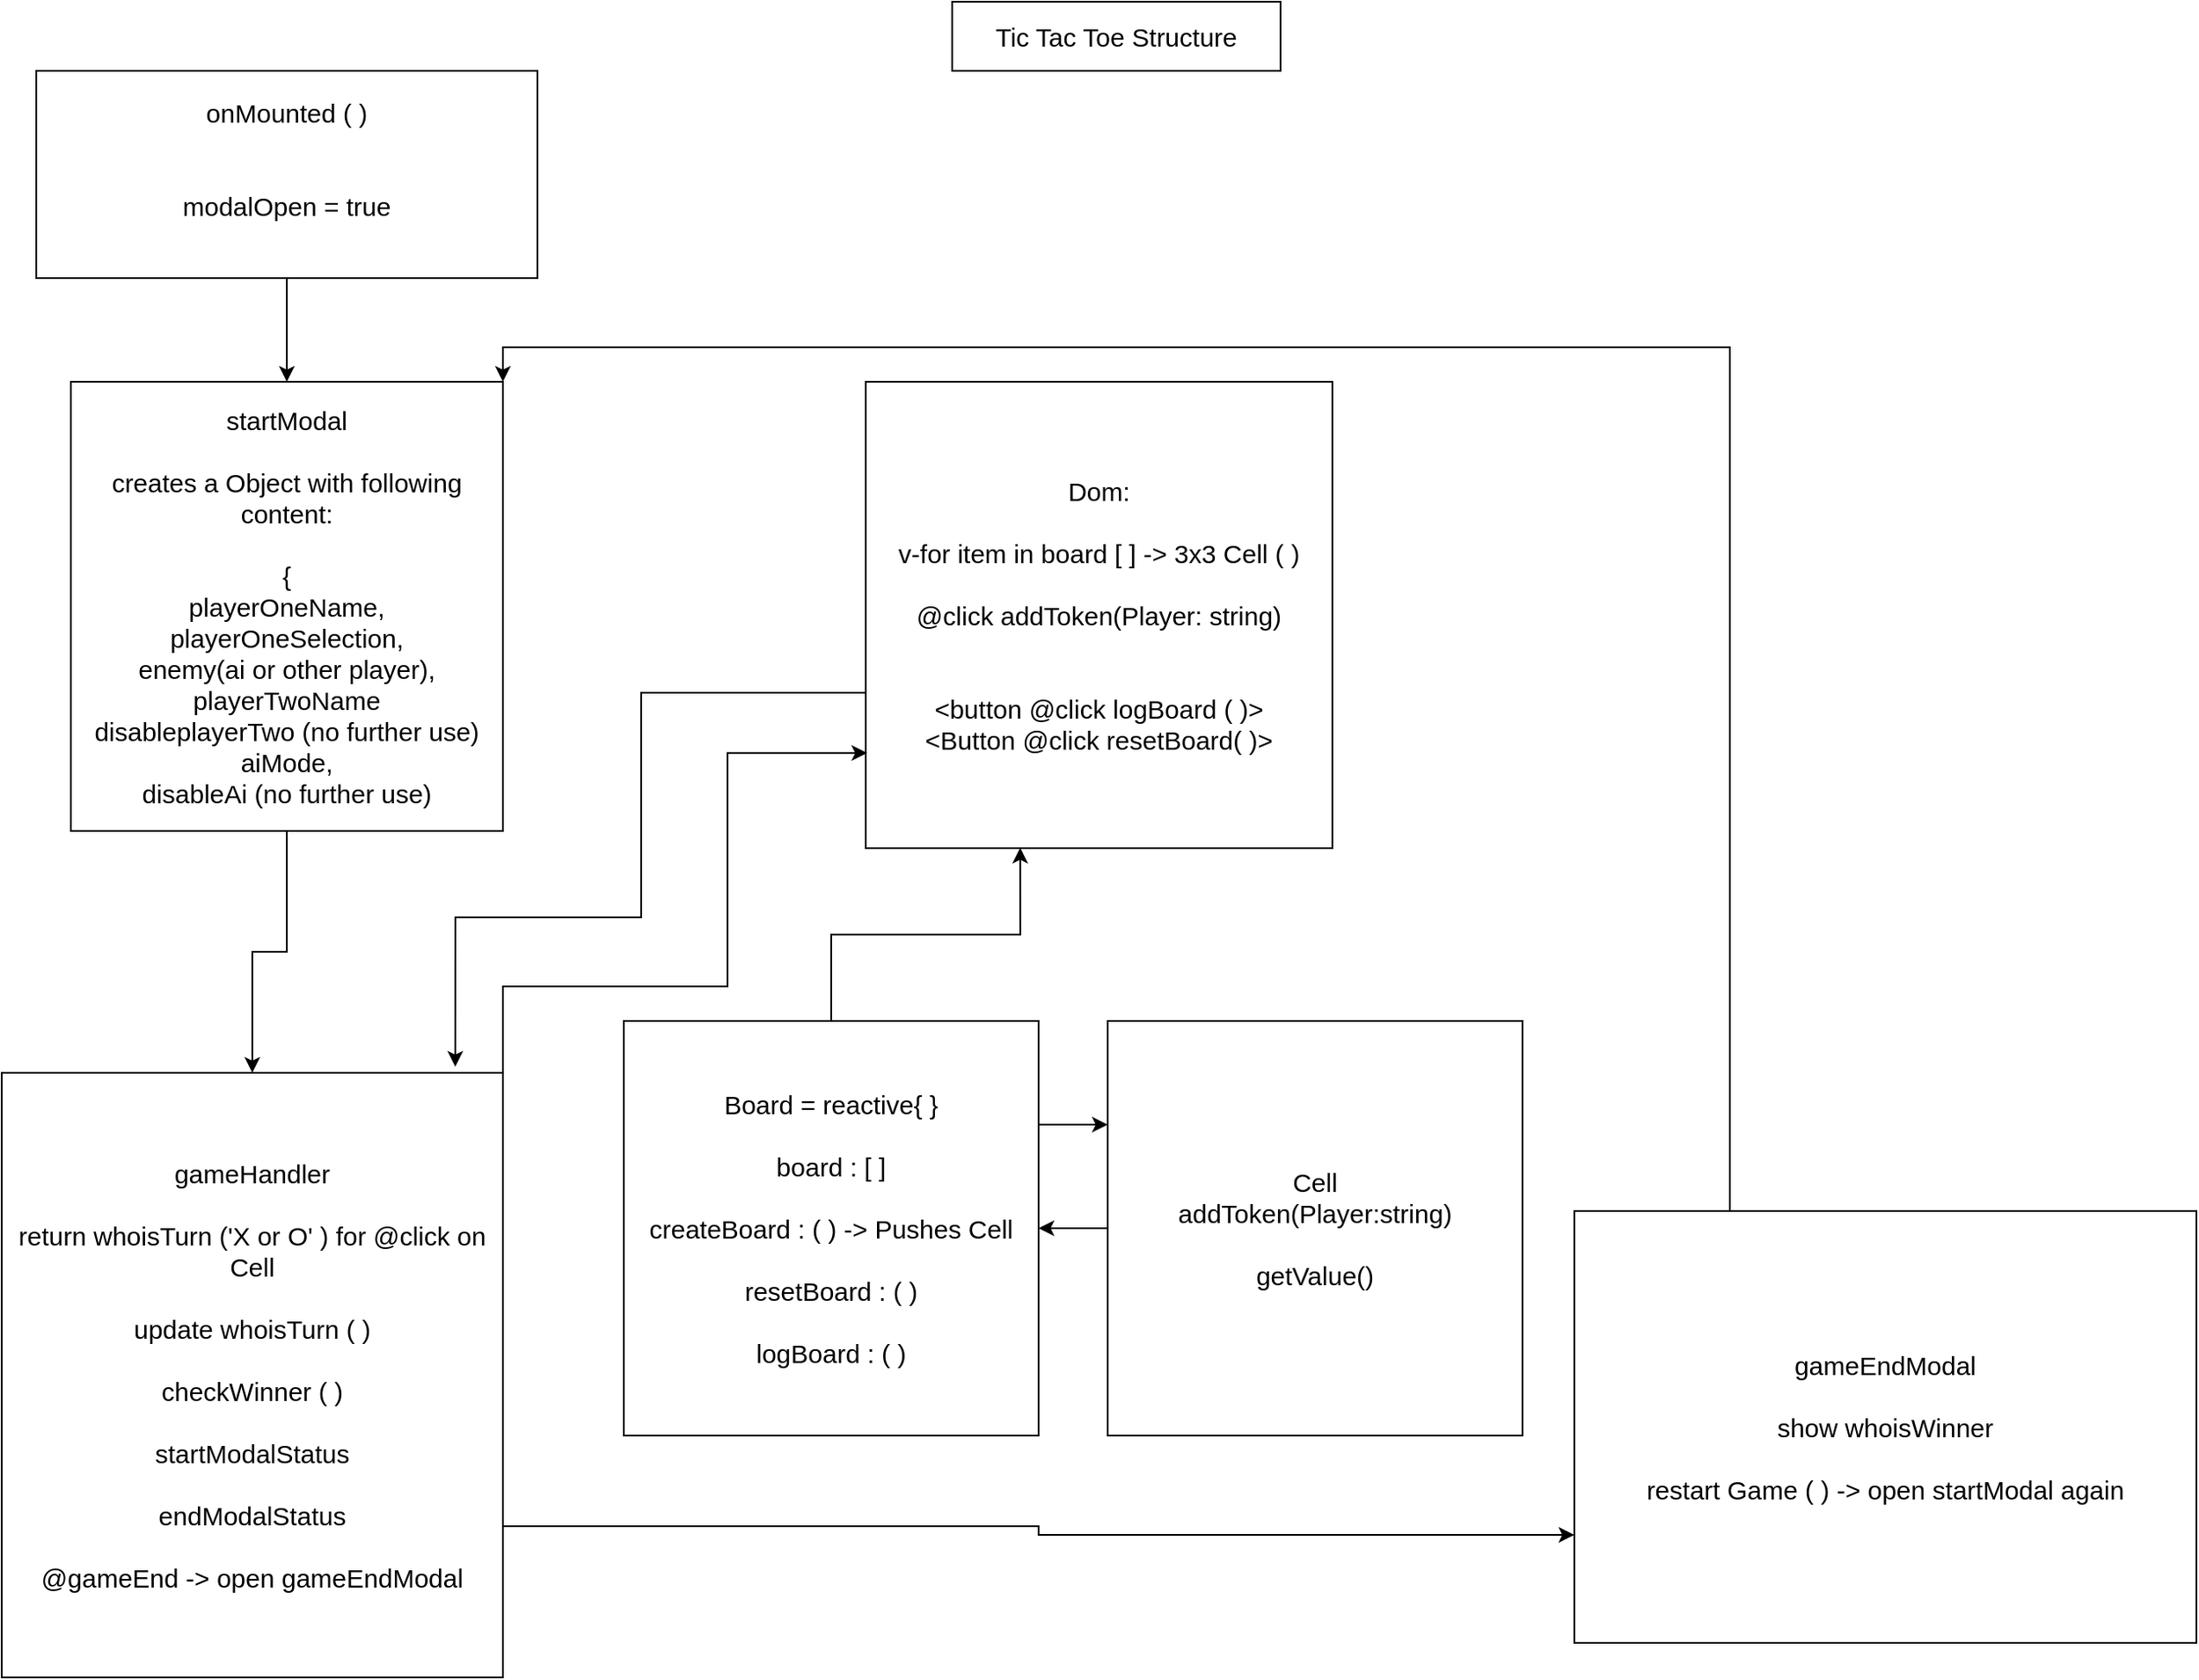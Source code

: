 <mxfile version="21.5.0" type="github">
  <diagram name="Page-1" id="88H4PMWL79CoLvkHlcIC">
    <mxGraphModel dx="4606" dy="1955" grid="1" gridSize="10" guides="1" tooltips="1" connect="1" arrows="1" fold="1" page="0" pageScale="1" pageWidth="850" pageHeight="1100" math="0" shadow="0">
      <root>
        <mxCell id="0" />
        <mxCell id="1" parent="0" />
        <mxCell id="Gl-RGe0RLI3w3fjylHqW-1" value="Tic Tac Toe Structure" style="rounded=0;whiteSpace=wrap;html=1;movable=1;resizable=1;rotatable=1;deletable=1;editable=1;locked=0;connectable=1;fontSize=15;" parent="1" vertex="1">
          <mxGeometry x="-1640" y="-450" width="190" height="40" as="geometry" />
        </mxCell>
        <mxCell id="1cpzZxwHhYLqMZUpBw8k-14" style="edgeStyle=orthogonalEdgeStyle;rounded=0;orthogonalLoop=1;jettySize=auto;html=1;exitX=0;exitY=0.5;exitDx=0;exitDy=0;entryX=1;entryY=0.5;entryDx=0;entryDy=0;" edge="1" parent="1" source="TEJx-HJHPEcDZVKEFD9_-1" target="TEJx-HJHPEcDZVKEFD9_-6">
          <mxGeometry relative="1" as="geometry" />
        </mxCell>
        <mxCell id="TEJx-HJHPEcDZVKEFD9_-1" value="&lt;div style=&quot;font-size: 15px;&quot;&gt;Cell&lt;/div&gt;&lt;div style=&quot;font-size: 15px;&quot;&gt;addToken(Player:string)&lt;br style=&quot;font-size: 15px;&quot;&gt;&lt;br style=&quot;font-size: 15px;&quot;&gt;getValue()&lt;br style=&quot;font-size: 15px;&quot;&gt;&lt;/div&gt;" style="whiteSpace=wrap;html=1;aspect=fixed;fontSize=15;" parent="1" vertex="1">
          <mxGeometry x="-1550" y="140" width="240" height="240" as="geometry" />
        </mxCell>
        <mxCell id="1cpzZxwHhYLqMZUpBw8k-11" style="edgeStyle=orthogonalEdgeStyle;rounded=0;orthogonalLoop=1;jettySize=auto;html=1;exitX=0.5;exitY=0;exitDx=0;exitDy=0;entryX=0.331;entryY=0.999;entryDx=0;entryDy=0;entryPerimeter=0;" edge="1" parent="1" source="TEJx-HJHPEcDZVKEFD9_-6" target="TEJx-HJHPEcDZVKEFD9_-16">
          <mxGeometry relative="1" as="geometry" />
        </mxCell>
        <mxCell id="1cpzZxwHhYLqMZUpBw8k-15" style="edgeStyle=orthogonalEdgeStyle;rounded=0;orthogonalLoop=1;jettySize=auto;html=1;exitX=1;exitY=0.25;exitDx=0;exitDy=0;entryX=0;entryY=0.25;entryDx=0;entryDy=0;" edge="1" parent="1" source="TEJx-HJHPEcDZVKEFD9_-6" target="TEJx-HJHPEcDZVKEFD9_-1">
          <mxGeometry relative="1" as="geometry" />
        </mxCell>
        <mxCell id="TEJx-HJHPEcDZVKEFD9_-6" value="Board = reactive{ }&lt;br style=&quot;font-size: 15px;&quot;&gt;&lt;br style=&quot;font-size: 15px;&quot;&gt;&lt;div style=&quot;font-size: 15px;&quot;&gt;board : [ ]&lt;/div&gt;&lt;div style=&quot;font-size: 15px;&quot;&gt;&lt;br style=&quot;font-size: 15px;&quot;&gt;&lt;/div&gt;&lt;div style=&quot;font-size: 15px;&quot;&gt;createBoard : ( ) -&amp;gt; Pushes Cell&lt;/div&gt;&lt;div style=&quot;font-size: 15px;&quot;&gt;&lt;br style=&quot;font-size: 15px;&quot;&gt;&lt;/div&gt;&lt;div style=&quot;font-size: 15px;&quot;&gt;resetBoard : ( ) &lt;br style=&quot;font-size: 15px;&quot;&gt;&lt;/div&gt;&lt;div style=&quot;font-size: 15px;&quot;&gt;&lt;br style=&quot;font-size: 15px;&quot;&gt;logBoard : ( )&lt;br style=&quot;font-size: 15px;&quot;&gt;&lt;/div&gt;" style="whiteSpace=wrap;html=1;aspect=fixed;fontSize=15;" parent="1" vertex="1">
          <mxGeometry x="-1830" y="140" width="240" height="240" as="geometry" />
        </mxCell>
        <mxCell id="1cpzZxwHhYLqMZUpBw8k-17" style="edgeStyle=orthogonalEdgeStyle;rounded=0;orthogonalLoop=1;jettySize=auto;html=1;exitX=0;exitY=0.5;exitDx=0;exitDy=0;entryX=-0.01;entryY=0.095;entryDx=0;entryDy=0;entryPerimeter=0;" edge="1" parent="1" source="TEJx-HJHPEcDZVKEFD9_-16" target="TEJx-HJHPEcDZVKEFD9_-23">
          <mxGeometry relative="1" as="geometry">
            <Array as="points">
              <mxPoint x="-1690" y="-50" />
              <mxPoint x="-1820" y="-50" />
              <mxPoint x="-1820" y="80" />
              <mxPoint x="-1928" y="80" />
            </Array>
          </mxGeometry>
        </mxCell>
        <mxCell id="TEJx-HJHPEcDZVKEFD9_-16" value="Dom:&lt;br style=&quot;font-size: 15px;&quot;&gt;&lt;div style=&quot;font-size: 15px;&quot;&gt;&lt;br style=&quot;font-size: 15px;&quot;&gt;&lt;/div&gt;&lt;div style=&quot;font-size: 15px;&quot;&gt;v-for item in board [ ] -&amp;gt; 3x3 Cell ( )&lt;br style=&quot;font-size: 15px;&quot;&gt;&lt;br style=&quot;font-size: 15px;&quot;&gt;@click addToken(Player: string) &lt;br style=&quot;font-size: 15px;&quot;&gt;&lt;br style=&quot;font-size: 15px;&quot;&gt;&lt;br style=&quot;font-size: 15px;&quot;&gt;&amp;lt;button @click logBoard ( )&amp;gt;&lt;/div&gt;&lt;div style=&quot;font-size: 15px;&quot;&gt;&amp;lt;Button @click resetBoard( )&amp;gt;&lt;br style=&quot;font-size: 15px;&quot;&gt;&lt;/div&gt;" style="whiteSpace=wrap;html=1;aspect=fixed;fontSize=15;" parent="1" vertex="1">
          <mxGeometry x="-1690" y="-230" width="270" height="270" as="geometry" />
        </mxCell>
        <mxCell id="1cpzZxwHhYLqMZUpBw8k-4" style="edgeStyle=orthogonalEdgeStyle;rounded=0;orthogonalLoop=1;jettySize=auto;html=1;exitX=1;exitY=0.5;exitDx=0;exitDy=0;entryX=0.5;entryY=0;entryDx=0;entryDy=0;" edge="1" parent="1" source="TEJx-HJHPEcDZVKEFD9_-18" target="TEJx-HJHPEcDZVKEFD9_-27">
          <mxGeometry relative="1" as="geometry" />
        </mxCell>
        <mxCell id="TEJx-HJHPEcDZVKEFD9_-18" value="onMounted ( ) &lt;br style=&quot;font-size: 15px;&quot;&gt;&lt;br style=&quot;font-size: 15px;&quot;&gt;&lt;div&gt;&lt;br&gt;&lt;/div&gt;&lt;div&gt;modalOpen = true&lt;/div&gt;&lt;div&gt;&lt;br&gt;&lt;/div&gt;" style="rounded=1;whiteSpace=wrap;html=1;direction=south;fontSize=15;arcSize=0;" parent="1" vertex="1">
          <mxGeometry x="-2170" y="-410" width="290" height="120" as="geometry" />
        </mxCell>
        <mxCell id="1cpzZxwHhYLqMZUpBw8k-16" style="edgeStyle=orthogonalEdgeStyle;rounded=0;orthogonalLoop=1;jettySize=auto;html=1;exitX=0;exitY=0;exitDx=0;exitDy=0;entryX=0.003;entryY=0.796;entryDx=0;entryDy=0;entryPerimeter=0;" edge="1" parent="1" source="TEJx-HJHPEcDZVKEFD9_-23" target="TEJx-HJHPEcDZVKEFD9_-16">
          <mxGeometry relative="1" as="geometry">
            <Array as="points">
              <mxPoint x="-1900" y="120" />
              <mxPoint x="-1770" y="120" />
              <mxPoint x="-1770" y="-15" />
            </Array>
          </mxGeometry>
        </mxCell>
        <mxCell id="1cpzZxwHhYLqMZUpBw8k-19" style="edgeStyle=orthogonalEdgeStyle;rounded=0;orthogonalLoop=1;jettySize=auto;html=1;exitX=0.75;exitY=0;exitDx=0;exitDy=0;entryX=0;entryY=0.75;entryDx=0;entryDy=0;" edge="1" parent="1" source="TEJx-HJHPEcDZVKEFD9_-23" target="TEJx-HJHPEcDZVKEFD9_-33">
          <mxGeometry relative="1" as="geometry" />
        </mxCell>
        <mxCell id="TEJx-HJHPEcDZVKEFD9_-23" value="&lt;font style=&quot;font-size: 15px;&quot;&gt;gameHandler&lt;/font&gt;&lt;br&gt;&lt;br&gt;return whoisTurn (&#39;X or O&#39; ) for @click on Cell&lt;br&gt;&lt;br&gt;update whoisTurn ( )&lt;br&gt;&lt;br&gt;&lt;div&gt;checkWinner ( )&lt;/div&gt;&lt;div&gt;&lt;br&gt;&lt;/div&gt;&lt;div&gt;startModalStatus &lt;br&gt;&lt;br&gt;endModalStatus&lt;br&gt;&lt;/div&gt;&lt;div&gt;&lt;br&gt;&lt;/div&gt;&lt;div&gt;@gameEnd -&amp;gt; open gameEndModal&lt;br&gt;&lt;/div&gt;" style="rounded=0;whiteSpace=wrap;html=1;direction=south;fontSize=15;" parent="1" vertex="1">
          <mxGeometry x="-2190" y="170" width="290" height="350" as="geometry" />
        </mxCell>
        <mxCell id="1cpzZxwHhYLqMZUpBw8k-6" style="edgeStyle=orthogonalEdgeStyle;rounded=0;orthogonalLoop=1;jettySize=auto;html=1;exitX=0.5;exitY=1;exitDx=0;exitDy=0;entryX=0;entryY=0.5;entryDx=0;entryDy=0;" edge="1" parent="1" source="TEJx-HJHPEcDZVKEFD9_-27" target="TEJx-HJHPEcDZVKEFD9_-23">
          <mxGeometry relative="1" as="geometry" />
        </mxCell>
        <mxCell id="TEJx-HJHPEcDZVKEFD9_-27" value="startModal&lt;br&gt;&lt;br&gt;creates a Object with following content:&lt;br&gt;&lt;br&gt;{&lt;br&gt;playerOneName,&lt;br&gt;&lt;div&gt;playerOneSelection,&lt;/div&gt;&lt;div&gt;enemy(ai or other player),&lt;/div&gt;&lt;div&gt;playerTwoName&lt;/div&gt;&lt;div&gt;disableplayerTwo (no further use)&lt;/div&gt;&lt;div&gt;aiMode,&lt;/div&gt;&lt;div&gt;disableAi (no further use)&lt;/div&gt;" style="rounded=0;whiteSpace=wrap;html=1;fontSize=15;" parent="1" vertex="1">
          <mxGeometry x="-2150" y="-230" width="250" height="260" as="geometry" />
        </mxCell>
        <mxCell id="1cpzZxwHhYLqMZUpBw8k-20" style="edgeStyle=orthogonalEdgeStyle;rounded=0;orthogonalLoop=1;jettySize=auto;html=1;exitX=0.25;exitY=0;exitDx=0;exitDy=0;entryX=1;entryY=0;entryDx=0;entryDy=0;" edge="1" parent="1" source="TEJx-HJHPEcDZVKEFD9_-33" target="TEJx-HJHPEcDZVKEFD9_-27">
          <mxGeometry relative="1" as="geometry" />
        </mxCell>
        <mxCell id="TEJx-HJHPEcDZVKEFD9_-33" value="gameEndModal&lt;br style=&quot;font-size: 15px;&quot;&gt;&lt;br style=&quot;font-size: 15px;&quot;&gt;show whoisWinner&lt;br style=&quot;font-size: 15px;&quot;&gt;&lt;div&gt;&lt;br&gt;&lt;/div&gt;&lt;div&gt;restart Game ( ) -&amp;gt; open startModal again&lt;br&gt;&lt;/div&gt;" style="rounded=0;whiteSpace=wrap;html=1;fontSize=15;" parent="1" vertex="1">
          <mxGeometry x="-1280" y="250" width="360" height="250" as="geometry" />
        </mxCell>
        <mxCell id="1cpzZxwHhYLqMZUpBw8k-5" value="&amp;nbsp;" style="text;whiteSpace=wrap;html=1;" vertex="1" parent="1">
          <mxGeometry x="-1530" y="50" width="40" height="40" as="geometry" />
        </mxCell>
      </root>
    </mxGraphModel>
  </diagram>
</mxfile>
